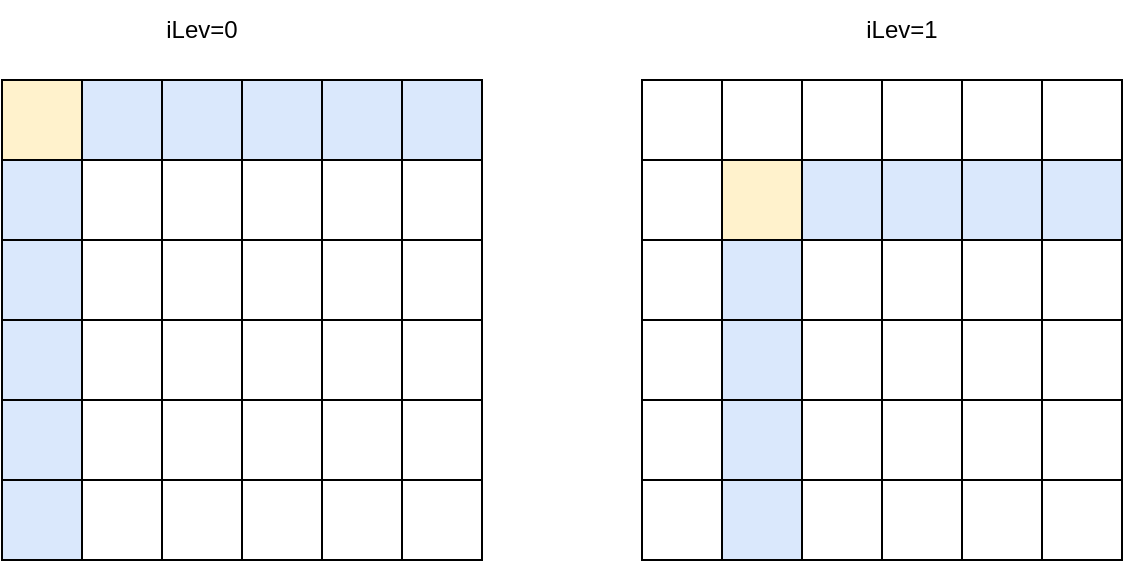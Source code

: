 <mxfile version="21.6.7" type="github">
  <diagram name="Page-1" id="9rE6ETTJMB30ps0vvEBX">
    <mxGraphModel dx="1323" dy="835" grid="1" gridSize="10" guides="1" tooltips="1" connect="1" arrows="1" fold="1" page="1" pageScale="1" pageWidth="850" pageHeight="1100" math="0" shadow="0">
      <root>
        <mxCell id="0" />
        <mxCell id="1" parent="0" />
        <mxCell id="ERzUv4ydD4iOCLheIweY-3" value="" style="whiteSpace=wrap;html=1;aspect=fixed;" parent="1" vertex="1">
          <mxGeometry x="200" y="160" width="240" height="240" as="geometry" />
        </mxCell>
        <mxCell id="ERzUv4ydD4iOCLheIweY-4" value="" style="whiteSpace=wrap;html=1;aspect=fixed;fillColor=#fff2cc;strokeColor=default;" parent="1" vertex="1">
          <mxGeometry x="200" y="160" width="40" height="40" as="geometry" />
        </mxCell>
        <mxCell id="ERzUv4ydD4iOCLheIweY-5" value="" style="whiteSpace=wrap;html=1;aspect=fixed;fillColor=#dae8fc;strokeColor=default;" parent="1" vertex="1">
          <mxGeometry x="240" y="160" width="40" height="40" as="geometry" />
        </mxCell>
        <mxCell id="ERzUv4ydD4iOCLheIweY-6" value="" style="whiteSpace=wrap;html=1;aspect=fixed;fillColor=#dae8fc;strokeColor=default;" parent="1" vertex="1">
          <mxGeometry x="280" y="160" width="40" height="40" as="geometry" />
        </mxCell>
        <mxCell id="ERzUv4ydD4iOCLheIweY-7" value="" style="whiteSpace=wrap;html=1;aspect=fixed;fillColor=#dae8fc;strokeColor=default;" parent="1" vertex="1">
          <mxGeometry x="320" y="160" width="40" height="40" as="geometry" />
        </mxCell>
        <mxCell id="ERzUv4ydD4iOCLheIweY-9" value="" style="whiteSpace=wrap;html=1;aspect=fixed;fillColor=#dae8fc;strokeColor=default;" parent="1" vertex="1">
          <mxGeometry x="360" y="160" width="40" height="40" as="geometry" />
        </mxCell>
        <mxCell id="ERzUv4ydD4iOCLheIweY-10" value="" style="whiteSpace=wrap;html=1;aspect=fixed;fillColor=#dae8fc;strokeColor=default;" parent="1" vertex="1">
          <mxGeometry x="400" y="160" width="40" height="40" as="geometry" />
        </mxCell>
        <mxCell id="ERzUv4ydD4iOCLheIweY-11" value="" style="whiteSpace=wrap;html=1;aspect=fixed;fillColor=#dae8fc;strokeColor=default;" parent="1" vertex="1">
          <mxGeometry x="200" y="200" width="40" height="40" as="geometry" />
        </mxCell>
        <mxCell id="ERzUv4ydD4iOCLheIweY-12" value="" style="whiteSpace=wrap;html=1;aspect=fixed;fillColor=#dae8fc;strokeColor=default;" parent="1" vertex="1">
          <mxGeometry x="200" y="240" width="40" height="40" as="geometry" />
        </mxCell>
        <mxCell id="ERzUv4ydD4iOCLheIweY-13" value="" style="whiteSpace=wrap;html=1;aspect=fixed;fillColor=#dae8fc;strokeColor=default;" parent="1" vertex="1">
          <mxGeometry x="200" y="280" width="40" height="40" as="geometry" />
        </mxCell>
        <mxCell id="ERzUv4ydD4iOCLheIweY-14" value="" style="whiteSpace=wrap;html=1;aspect=fixed;fillColor=#dae8fc;strokeColor=default;" parent="1" vertex="1">
          <mxGeometry x="200" y="320" width="40" height="40" as="geometry" />
        </mxCell>
        <mxCell id="ERzUv4ydD4iOCLheIweY-15" value="" style="whiteSpace=wrap;html=1;aspect=fixed;fillColor=#dae8fc;strokeColor=default;" parent="1" vertex="1">
          <mxGeometry x="200" y="360" width="40" height="40" as="geometry" />
        </mxCell>
        <mxCell id="ERzUv4ydD4iOCLheIweY-16" value="" style="whiteSpace=wrap;html=1;aspect=fixed;" parent="1" vertex="1">
          <mxGeometry x="520" y="160" width="240" height="240" as="geometry" />
        </mxCell>
        <mxCell id="ERzUv4ydD4iOCLheIweY-17" value="" style="whiteSpace=wrap;html=1;aspect=fixed;fillColor=#fff2cc;strokeColor=default;" parent="1" vertex="1">
          <mxGeometry x="560" y="200" width="40" height="40" as="geometry" />
        </mxCell>
        <mxCell id="ERzUv4ydD4iOCLheIweY-19" value="" style="whiteSpace=wrap;html=1;aspect=fixed;fillColor=#dae8fc;strokeColor=default;" parent="1" vertex="1">
          <mxGeometry x="600" y="200" width="40" height="40" as="geometry" />
        </mxCell>
        <mxCell id="ERzUv4ydD4iOCLheIweY-20" value="" style="whiteSpace=wrap;html=1;aspect=fixed;fillColor=#dae8fc;strokeColor=default;" parent="1" vertex="1">
          <mxGeometry x="640" y="200" width="40" height="40" as="geometry" />
        </mxCell>
        <mxCell id="ERzUv4ydD4iOCLheIweY-21" value="" style="whiteSpace=wrap;html=1;aspect=fixed;fillColor=#dae8fc;strokeColor=default;" parent="1" vertex="1">
          <mxGeometry x="680" y="200" width="40" height="40" as="geometry" />
        </mxCell>
        <mxCell id="ERzUv4ydD4iOCLheIweY-22" value="" style="whiteSpace=wrap;html=1;aspect=fixed;fillColor=#dae8fc;strokeColor=default;" parent="1" vertex="1">
          <mxGeometry x="720" y="200" width="40" height="40" as="geometry" />
        </mxCell>
        <mxCell id="ERzUv4ydD4iOCLheIweY-23" value="" style="whiteSpace=wrap;html=1;aspect=fixed;fillColor=#dae8fc;strokeColor=default;" parent="1" vertex="1">
          <mxGeometry x="560" y="240" width="40" height="40" as="geometry" />
        </mxCell>
        <mxCell id="ERzUv4ydD4iOCLheIweY-24" value="" style="whiteSpace=wrap;html=1;aspect=fixed;fillColor=#dae8fc;strokeColor=default;" parent="1" vertex="1">
          <mxGeometry x="560" y="280" width="40" height="40" as="geometry" />
        </mxCell>
        <mxCell id="ERzUv4ydD4iOCLheIweY-25" value="" style="whiteSpace=wrap;html=1;aspect=fixed;fillColor=#dae8fc;strokeColor=default;" parent="1" vertex="1">
          <mxGeometry x="560" y="320" width="40" height="40" as="geometry" />
        </mxCell>
        <mxCell id="ERzUv4ydD4iOCLheIweY-27" value="" style="whiteSpace=wrap;html=1;aspect=fixed;fillColor=#dae8fc;strokeColor=default;" parent="1" vertex="1">
          <mxGeometry x="560" y="360" width="40" height="40" as="geometry" />
        </mxCell>
        <mxCell id="ERzUv4ydD4iOCLheIweY-37" value="" style="whiteSpace=wrap;html=1;aspect=fixed;" parent="1" vertex="1">
          <mxGeometry x="240" y="200" width="40" height="40" as="geometry" />
        </mxCell>
        <mxCell id="ERzUv4ydD4iOCLheIweY-38" value="" style="whiteSpace=wrap;html=1;aspect=fixed;" parent="1" vertex="1">
          <mxGeometry x="280" y="200" width="40" height="40" as="geometry" />
        </mxCell>
        <mxCell id="ERzUv4ydD4iOCLheIweY-39" value="" style="whiteSpace=wrap;html=1;aspect=fixed;" parent="1" vertex="1">
          <mxGeometry x="320" y="200" width="40" height="40" as="geometry" />
        </mxCell>
        <mxCell id="ERzUv4ydD4iOCLheIweY-40" value="" style="whiteSpace=wrap;html=1;aspect=fixed;" parent="1" vertex="1">
          <mxGeometry x="360" y="200" width="40" height="40" as="geometry" />
        </mxCell>
        <mxCell id="ERzUv4ydD4iOCLheIweY-41" value="" style="whiteSpace=wrap;html=1;aspect=fixed;" parent="1" vertex="1">
          <mxGeometry x="400" y="200" width="40" height="40" as="geometry" />
        </mxCell>
        <mxCell id="ERzUv4ydD4iOCLheIweY-42" value="iLev=0" style="text;html=1;strokeColor=none;fillColor=none;align=center;verticalAlign=middle;whiteSpace=wrap;rounded=0;" parent="1" vertex="1">
          <mxGeometry x="270" y="120" width="60" height="30" as="geometry" />
        </mxCell>
        <mxCell id="ERzUv4ydD4iOCLheIweY-43" value="" style="whiteSpace=wrap;html=1;aspect=fixed;" parent="1" vertex="1">
          <mxGeometry x="240" y="240" width="40" height="40" as="geometry" />
        </mxCell>
        <mxCell id="ERzUv4ydD4iOCLheIweY-44" value="" style="whiteSpace=wrap;html=1;aspect=fixed;" parent="1" vertex="1">
          <mxGeometry x="280" y="240" width="40" height="40" as="geometry" />
        </mxCell>
        <mxCell id="ERzUv4ydD4iOCLheIweY-45" value="" style="whiteSpace=wrap;html=1;aspect=fixed;" parent="1" vertex="1">
          <mxGeometry x="320" y="240" width="40" height="40" as="geometry" />
        </mxCell>
        <mxCell id="ERzUv4ydD4iOCLheIweY-46" value="" style="whiteSpace=wrap;html=1;aspect=fixed;" parent="1" vertex="1">
          <mxGeometry x="360" y="240" width="40" height="40" as="geometry" />
        </mxCell>
        <mxCell id="ERzUv4ydD4iOCLheIweY-47" value="" style="whiteSpace=wrap;html=1;aspect=fixed;" parent="1" vertex="1">
          <mxGeometry x="400" y="240" width="40" height="40" as="geometry" />
        </mxCell>
        <mxCell id="ERzUv4ydD4iOCLheIweY-48" value="" style="whiteSpace=wrap;html=1;aspect=fixed;" parent="1" vertex="1">
          <mxGeometry x="240" y="280" width="40" height="40" as="geometry" />
        </mxCell>
        <mxCell id="ERzUv4ydD4iOCLheIweY-49" value="" style="whiteSpace=wrap;html=1;aspect=fixed;" parent="1" vertex="1">
          <mxGeometry x="280" y="280" width="40" height="40" as="geometry" />
        </mxCell>
        <mxCell id="ERzUv4ydD4iOCLheIweY-50" value="" style="whiteSpace=wrap;html=1;aspect=fixed;" parent="1" vertex="1">
          <mxGeometry x="320" y="280" width="40" height="40" as="geometry" />
        </mxCell>
        <mxCell id="ERzUv4ydD4iOCLheIweY-51" value="" style="whiteSpace=wrap;html=1;aspect=fixed;" parent="1" vertex="1">
          <mxGeometry x="360" y="280" width="40" height="40" as="geometry" />
        </mxCell>
        <mxCell id="ERzUv4ydD4iOCLheIweY-52" value="" style="whiteSpace=wrap;html=1;aspect=fixed;" parent="1" vertex="1">
          <mxGeometry x="400" y="280" width="40" height="40" as="geometry" />
        </mxCell>
        <mxCell id="ERzUv4ydD4iOCLheIweY-54" value="" style="whiteSpace=wrap;html=1;aspect=fixed;" parent="1" vertex="1">
          <mxGeometry x="240" y="320" width="40" height="40" as="geometry" />
        </mxCell>
        <mxCell id="ERzUv4ydD4iOCLheIweY-55" value="" style="whiteSpace=wrap;html=1;aspect=fixed;" parent="1" vertex="1">
          <mxGeometry x="280" y="320" width="40" height="40" as="geometry" />
        </mxCell>
        <mxCell id="ERzUv4ydD4iOCLheIweY-56" value="" style="whiteSpace=wrap;html=1;aspect=fixed;" parent="1" vertex="1">
          <mxGeometry x="320" y="320" width="40" height="40" as="geometry" />
        </mxCell>
        <mxCell id="ERzUv4ydD4iOCLheIweY-57" value="" style="whiteSpace=wrap;html=1;aspect=fixed;" parent="1" vertex="1">
          <mxGeometry x="360" y="320" width="40" height="40" as="geometry" />
        </mxCell>
        <mxCell id="ERzUv4ydD4iOCLheIweY-58" value="" style="whiteSpace=wrap;html=1;aspect=fixed;" parent="1" vertex="1">
          <mxGeometry x="400" y="320" width="40" height="40" as="geometry" />
        </mxCell>
        <mxCell id="ERzUv4ydD4iOCLheIweY-59" value="" style="whiteSpace=wrap;html=1;aspect=fixed;" parent="1" vertex="1">
          <mxGeometry x="240" y="360" width="40" height="40" as="geometry" />
        </mxCell>
        <mxCell id="ERzUv4ydD4iOCLheIweY-60" value="" style="whiteSpace=wrap;html=1;aspect=fixed;" parent="1" vertex="1">
          <mxGeometry x="280" y="360" width="40" height="40" as="geometry" />
        </mxCell>
        <mxCell id="ERzUv4ydD4iOCLheIweY-61" value="" style="whiteSpace=wrap;html=1;aspect=fixed;" parent="1" vertex="1">
          <mxGeometry x="320" y="360" width="40" height="40" as="geometry" />
        </mxCell>
        <mxCell id="ERzUv4ydD4iOCLheIweY-62" value="" style="whiteSpace=wrap;html=1;aspect=fixed;" parent="1" vertex="1">
          <mxGeometry x="360" y="360" width="40" height="40" as="geometry" />
        </mxCell>
        <mxCell id="ERzUv4ydD4iOCLheIweY-63" value="" style="whiteSpace=wrap;html=1;aspect=fixed;" parent="1" vertex="1">
          <mxGeometry x="400" y="360" width="40" height="40" as="geometry" />
        </mxCell>
        <mxCell id="ERzUv4ydD4iOCLheIweY-64" value="" style="whiteSpace=wrap;html=1;aspect=fixed;" parent="1" vertex="1">
          <mxGeometry x="600" y="240" width="40" height="40" as="geometry" />
        </mxCell>
        <mxCell id="ERzUv4ydD4iOCLheIweY-65" value="" style="whiteSpace=wrap;html=1;aspect=fixed;" parent="1" vertex="1">
          <mxGeometry x="640" y="240" width="40" height="40" as="geometry" />
        </mxCell>
        <mxCell id="ERzUv4ydD4iOCLheIweY-66" value="" style="whiteSpace=wrap;html=1;aspect=fixed;" parent="1" vertex="1">
          <mxGeometry x="680" y="240" width="40" height="40" as="geometry" />
        </mxCell>
        <mxCell id="ERzUv4ydD4iOCLheIweY-67" value="" style="whiteSpace=wrap;html=1;aspect=fixed;" parent="1" vertex="1">
          <mxGeometry x="720" y="240" width="40" height="40" as="geometry" />
        </mxCell>
        <mxCell id="ERzUv4ydD4iOCLheIweY-68" value="" style="whiteSpace=wrap;html=1;aspect=fixed;" parent="1" vertex="1">
          <mxGeometry x="600" y="280" width="40" height="40" as="geometry" />
        </mxCell>
        <mxCell id="ERzUv4ydD4iOCLheIweY-69" value="" style="whiteSpace=wrap;html=1;aspect=fixed;" parent="1" vertex="1">
          <mxGeometry x="640" y="280" width="40" height="40" as="geometry" />
        </mxCell>
        <mxCell id="ERzUv4ydD4iOCLheIweY-70" value="" style="whiteSpace=wrap;html=1;aspect=fixed;" parent="1" vertex="1">
          <mxGeometry x="680" y="280" width="40" height="40" as="geometry" />
        </mxCell>
        <mxCell id="ERzUv4ydD4iOCLheIweY-71" value="" style="whiteSpace=wrap;html=1;aspect=fixed;" parent="1" vertex="1">
          <mxGeometry x="720" y="280" width="40" height="40" as="geometry" />
        </mxCell>
        <mxCell id="ERzUv4ydD4iOCLheIweY-72" value="" style="whiteSpace=wrap;html=1;aspect=fixed;" parent="1" vertex="1">
          <mxGeometry x="600" y="320" width="40" height="40" as="geometry" />
        </mxCell>
        <mxCell id="ERzUv4ydD4iOCLheIweY-73" value="" style="whiteSpace=wrap;html=1;aspect=fixed;" parent="1" vertex="1">
          <mxGeometry x="640" y="320" width="40" height="40" as="geometry" />
        </mxCell>
        <mxCell id="ERzUv4ydD4iOCLheIweY-74" value="" style="whiteSpace=wrap;html=1;aspect=fixed;" parent="1" vertex="1">
          <mxGeometry x="680" y="320" width="40" height="40" as="geometry" />
        </mxCell>
        <mxCell id="ERzUv4ydD4iOCLheIweY-75" value="" style="whiteSpace=wrap;html=1;aspect=fixed;" parent="1" vertex="1">
          <mxGeometry x="720" y="320" width="40" height="40" as="geometry" />
        </mxCell>
        <mxCell id="ERzUv4ydD4iOCLheIweY-76" value="" style="whiteSpace=wrap;html=1;aspect=fixed;" parent="1" vertex="1">
          <mxGeometry x="600" y="360" width="40" height="40" as="geometry" />
        </mxCell>
        <mxCell id="ERzUv4ydD4iOCLheIweY-77" value="" style="whiteSpace=wrap;html=1;aspect=fixed;" parent="1" vertex="1">
          <mxGeometry x="640" y="360" width="40" height="40" as="geometry" />
        </mxCell>
        <mxCell id="ERzUv4ydD4iOCLheIweY-78" value="" style="whiteSpace=wrap;html=1;aspect=fixed;" parent="1" vertex="1">
          <mxGeometry x="680" y="360" width="40" height="40" as="geometry" />
        </mxCell>
        <mxCell id="ERzUv4ydD4iOCLheIweY-79" value="" style="whiteSpace=wrap;html=1;aspect=fixed;" parent="1" vertex="1">
          <mxGeometry x="720" y="360" width="40" height="40" as="geometry" />
        </mxCell>
        <mxCell id="ERzUv4ydD4iOCLheIweY-80" value="" style="whiteSpace=wrap;html=1;aspect=fixed;" parent="1" vertex="1">
          <mxGeometry x="520" y="240" width="40" height="40" as="geometry" />
        </mxCell>
        <mxCell id="ERzUv4ydD4iOCLheIweY-81" value="" style="whiteSpace=wrap;html=1;aspect=fixed;" parent="1" vertex="1">
          <mxGeometry x="520" y="320" width="40" height="40" as="geometry" />
        </mxCell>
        <mxCell id="ERzUv4ydD4iOCLheIweY-82" value="" style="whiteSpace=wrap;html=1;aspect=fixed;" parent="1" vertex="1">
          <mxGeometry x="520" y="280" width="40" height="40" as="geometry" />
        </mxCell>
        <mxCell id="ERzUv4ydD4iOCLheIweY-83" value="" style="whiteSpace=wrap;html=1;aspect=fixed;" parent="1" vertex="1">
          <mxGeometry x="520" y="200" width="40" height="40" as="geometry" />
        </mxCell>
        <mxCell id="ERzUv4ydD4iOCLheIweY-84" value="" style="whiteSpace=wrap;html=1;aspect=fixed;" parent="1" vertex="1">
          <mxGeometry x="600" y="160" width="40" height="40" as="geometry" />
        </mxCell>
        <mxCell id="ERzUv4ydD4iOCLheIweY-85" value="" style="whiteSpace=wrap;html=1;aspect=fixed;" parent="1" vertex="1">
          <mxGeometry x="640" y="160" width="40" height="40" as="geometry" />
        </mxCell>
        <mxCell id="ERzUv4ydD4iOCLheIweY-86" value="" style="whiteSpace=wrap;html=1;aspect=fixed;" parent="1" vertex="1">
          <mxGeometry x="680" y="160" width="40" height="40" as="geometry" />
        </mxCell>
        <mxCell id="ERzUv4ydD4iOCLheIweY-87" value="" style="whiteSpace=wrap;html=1;aspect=fixed;" parent="1" vertex="1">
          <mxGeometry x="720" y="160" width="40" height="40" as="geometry" />
        </mxCell>
        <mxCell id="ERzUv4ydD4iOCLheIweY-88" value="" style="whiteSpace=wrap;html=1;aspect=fixed;" parent="1" vertex="1">
          <mxGeometry x="560" y="160" width="40" height="40" as="geometry" />
        </mxCell>
        <mxCell id="ERzUv4ydD4iOCLheIweY-89" value="" style="whiteSpace=wrap;html=1;aspect=fixed;" parent="1" vertex="1">
          <mxGeometry x="520" y="160" width="40" height="40" as="geometry" />
        </mxCell>
        <mxCell id="ERzUv4ydD4iOCLheIweY-90" value="iLev=1" style="text;html=1;strokeColor=none;fillColor=none;align=center;verticalAlign=middle;whiteSpace=wrap;rounded=0;" parent="1" vertex="1">
          <mxGeometry x="620" y="120" width="60" height="30" as="geometry" />
        </mxCell>
      </root>
    </mxGraphModel>
  </diagram>
</mxfile>
